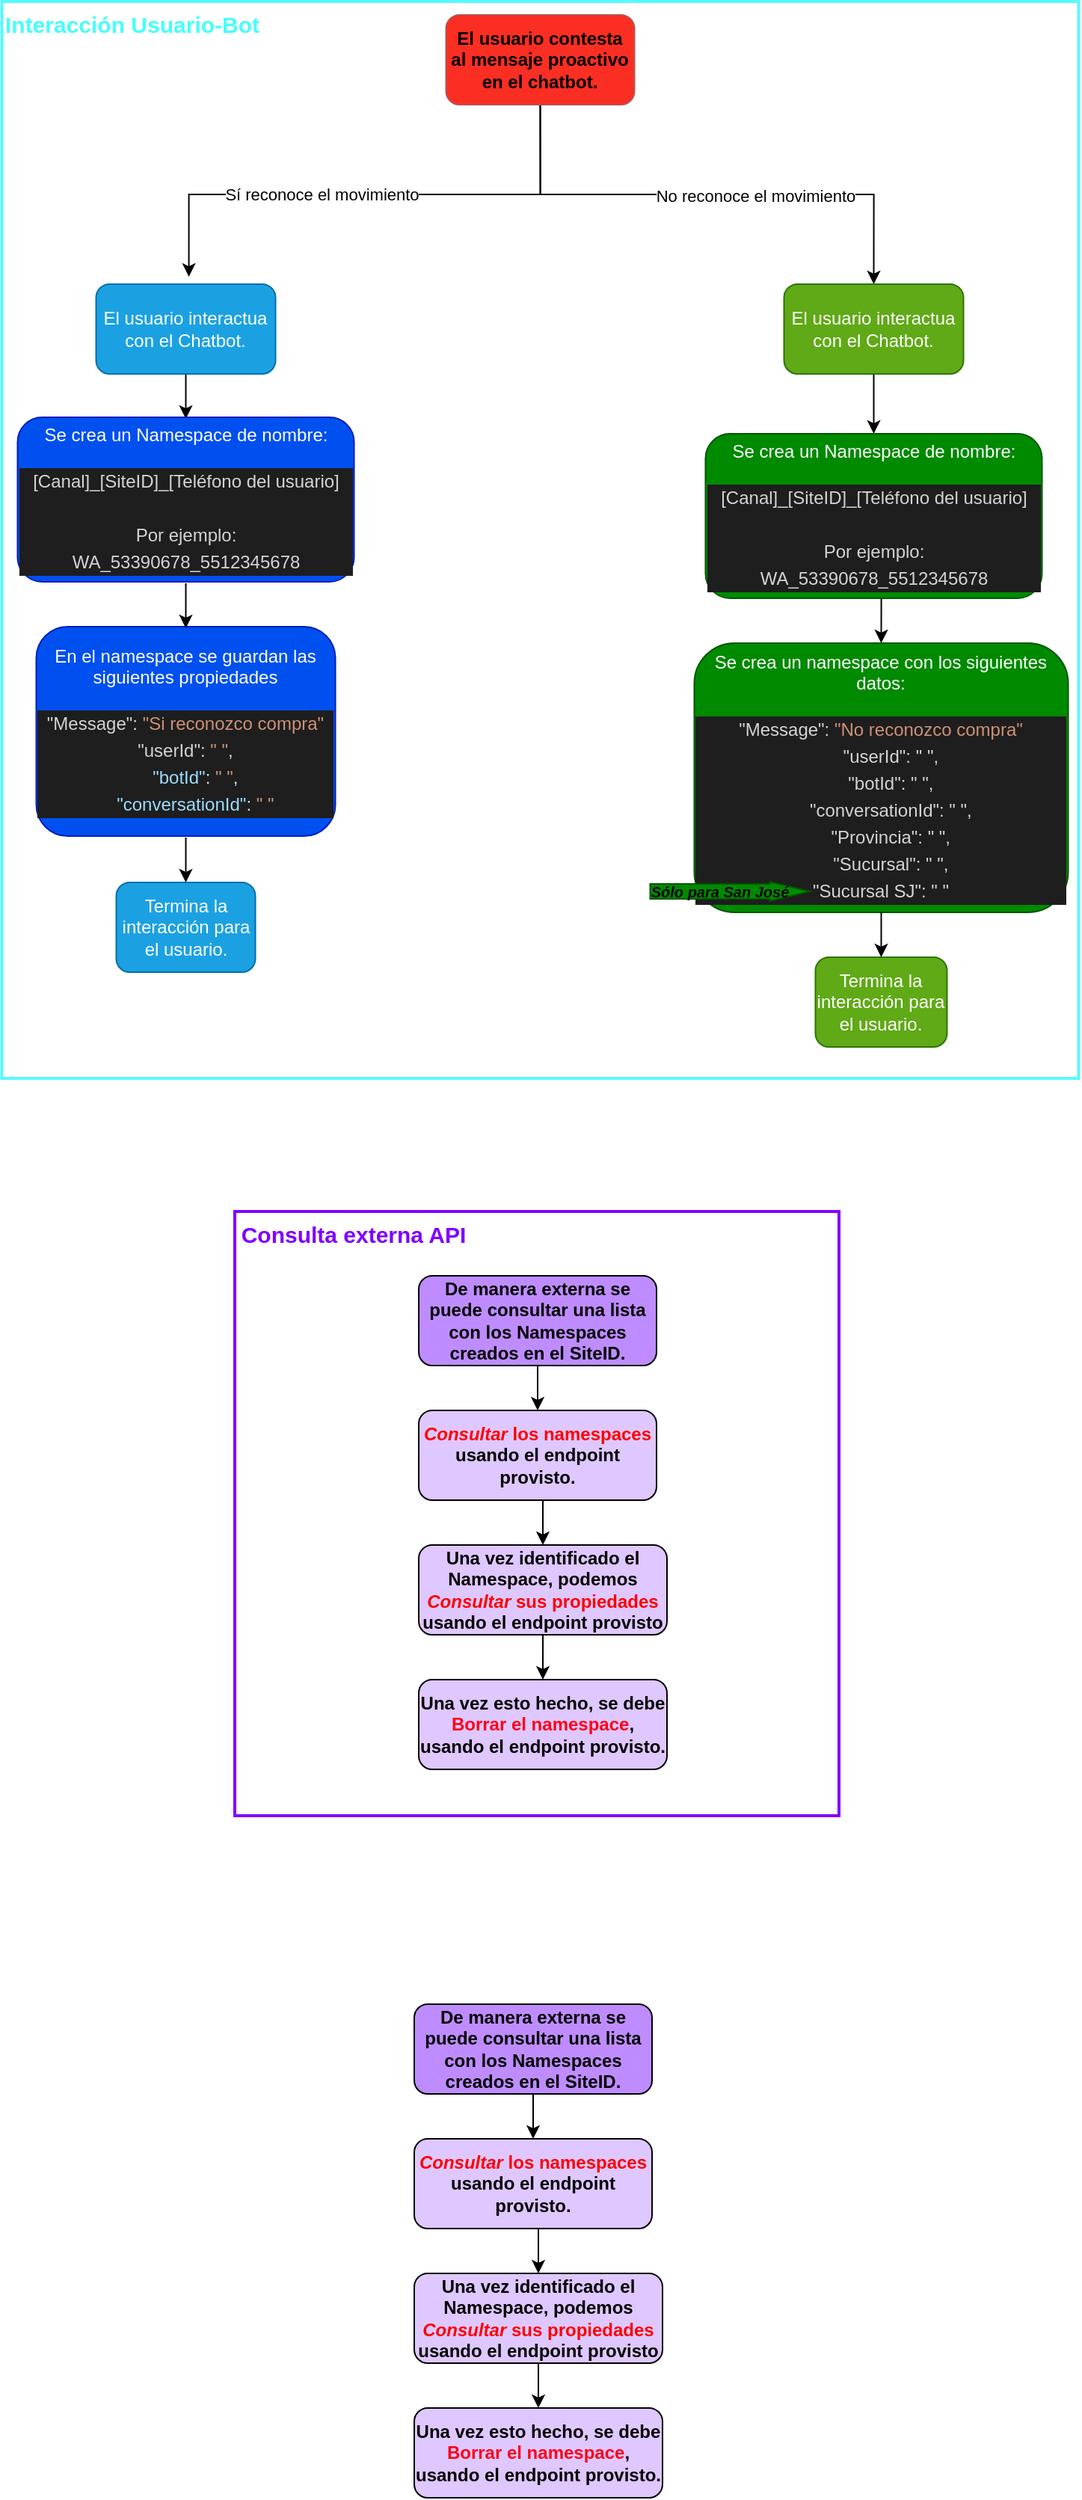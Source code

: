 <mxfile version="21.6.8" type="github">
  <diagram name="Página-1" id="eMHlVDCelIliE96y5iJp">
    <mxGraphModel dx="2074" dy="750" grid="1" gridSize="10" guides="1" tooltips="1" connect="1" arrows="1" fold="1" page="1" pageScale="1" pageWidth="827" pageHeight="2000" math="0" shadow="0">
      <root>
        <mxCell id="0" />
        <mxCell id="1" parent="0" />
        <mxCell id="tfo9UOyOJ3hsdxHMLcPj-2" style="edgeStyle=orthogonalEdgeStyle;rounded=0;orthogonalLoop=1;jettySize=auto;html=1;exitX=0.5;exitY=1;exitDx=0;exitDy=0;entryX=0.517;entryY=-0.083;entryDx=0;entryDy=0;entryPerimeter=0;" edge="1" parent="1" source="tfo9UOyOJ3hsdxHMLcPj-1" target="tfo9UOyOJ3hsdxHMLcPj-12">
          <mxGeometry relative="1" as="geometry">
            <mxPoint x="178.25" y="239" as="targetPoint" />
          </mxGeometry>
        </mxCell>
        <mxCell id="tfo9UOyOJ3hsdxHMLcPj-6" value="Sí reconoce el movimiento" style="edgeLabel;html=1;align=center;verticalAlign=middle;resizable=0;points=[];" vertex="1" connectable="0" parent="tfo9UOyOJ3hsdxHMLcPj-2">
          <mxGeometry x="0.16" y="-2" relative="1" as="geometry">
            <mxPoint x="-4" y="2" as="offset" />
          </mxGeometry>
        </mxCell>
        <mxCell id="tfo9UOyOJ3hsdxHMLcPj-4" style="edgeStyle=orthogonalEdgeStyle;rounded=0;orthogonalLoop=1;jettySize=auto;html=1;exitX=0.5;exitY=1;exitDx=0;exitDy=0;entryX=0.5;entryY=0;entryDx=0;entryDy=0;" edge="1" parent="1" source="tfo9UOyOJ3hsdxHMLcPj-1" target="tfo9UOyOJ3hsdxHMLcPj-14">
          <mxGeometry relative="1" as="geometry">
            <mxPoint x="673.25" y="220" as="targetPoint" />
          </mxGeometry>
        </mxCell>
        <mxCell id="tfo9UOyOJ3hsdxHMLcPj-7" value="No reconoce el movimiento" style="edgeLabel;html=1;align=center;verticalAlign=middle;resizable=0;points=[];" vertex="1" connectable="0" parent="tfo9UOyOJ3hsdxHMLcPj-4">
          <mxGeometry x="0.185" y="-1" relative="1" as="geometry">
            <mxPoint as="offset" />
          </mxGeometry>
        </mxCell>
        <mxCell id="tfo9UOyOJ3hsdxHMLcPj-1" value="&lt;b&gt;El usuario contesta al mensaje proactivo en el chatbot.&lt;/b&gt;" style="rounded=1;whiteSpace=wrap;html=1;fillColor=#fb2e23;strokeColor=#b85450;" vertex="1" parent="1">
          <mxGeometry x="352.25" y="50" width="126" height="60" as="geometry" />
        </mxCell>
        <mxCell id="tfo9UOyOJ3hsdxHMLcPj-23" style="edgeStyle=orthogonalEdgeStyle;rounded=0;orthogonalLoop=1;jettySize=auto;html=1;exitX=0.5;exitY=1;exitDx=0;exitDy=0;entryX=0.5;entryY=0;entryDx=0;entryDy=0;" edge="1" parent="1" target="tfo9UOyOJ3hsdxHMLcPj-22">
          <mxGeometry relative="1" as="geometry">
            <mxPoint x="178.25" y="600" as="sourcePoint" />
          </mxGeometry>
        </mxCell>
        <mxCell id="tfo9UOyOJ3hsdxHMLcPj-3" value="En el namespace se guardan las siguientes propiedades&lt;br&gt;&lt;br&gt;&lt;div style=&quot;color: rgb(212, 212, 212); background-color: rgb(30, 30, 30); line-height: 18px;&quot;&gt;&quot;Message&quot;&lt;span style=&quot;color: #dcdcdc;&quot;&gt;:&lt;/span&gt;&amp;nbsp;&lt;span style=&quot;color: #ce9178;&quot;&gt;&quot;Si&amp;nbsp;reconozco&amp;nbsp;compra&quot;&lt;/span&gt;&lt;/div&gt;&lt;div style=&quot;background-color: rgb(30, 30, 30); line-height: 18px;&quot;&gt;&lt;div style=&quot;line-height: 18px;&quot;&gt;&lt;div style=&quot;color: rgb(212, 212, 212);&quot;&gt;&quot;userId&quot;&lt;span style=&quot;color: #dcdcdc;&quot;&gt;:&lt;/span&gt;&amp;nbsp;&lt;span style=&quot;color: #ce9178;&quot;&gt;&quot; &quot;&lt;/span&gt;&lt;span style=&quot;color: #dcdcdc;&quot;&gt;,&lt;/span&gt;&lt;/div&gt;&lt;div style=&quot;color: rgb(212, 212, 212);&quot;&gt;&amp;nbsp;&amp;nbsp;&amp;nbsp;&amp;nbsp;&lt;span style=&quot;color: #9cdcfe;&quot;&gt;&quot;botId&quot;&lt;/span&gt;&lt;span style=&quot;color: #dcdcdc;&quot;&gt;:&lt;/span&gt;&amp;nbsp;&lt;span style=&quot;color: #ce9178;&quot;&gt;&quot; &quot;&lt;/span&gt;&lt;span style=&quot;color: #dcdcdc;&quot;&gt;,&lt;/span&gt;&lt;/div&gt;&lt;div style=&quot;&quot;&gt;&lt;font color=&quot;#d4d4d4&quot;&gt;&amp;nbsp;&amp;nbsp;&amp;nbsp;&amp;nbsp;&lt;/font&gt;&lt;span style=&quot;color: rgb(156, 220, 254);&quot;&gt;&quot;conversationId&quot;&lt;/span&gt;&lt;span style=&quot;color: rgb(220, 220, 220);&quot;&gt;:&lt;/span&gt;&lt;font color=&quot;#d4d4d4&quot;&gt;&amp;nbsp;&lt;/font&gt;&lt;font color=&quot;#ce9178&quot;&gt;&quot; &quot;&lt;/font&gt;&lt;/div&gt;&lt;/div&gt;&lt;/div&gt;" style="rounded=1;whiteSpace=wrap;html=1;fillColor=#0050ef;fontColor=#ffffff;strokeColor=#001DBC;" vertex="1" parent="1">
          <mxGeometry x="78.25" y="459" width="200" height="140" as="geometry" />
        </mxCell>
        <mxCell id="tfo9UOyOJ3hsdxHMLcPj-13" style="edgeStyle=orthogonalEdgeStyle;rounded=0;orthogonalLoop=1;jettySize=auto;html=1;exitX=0.5;exitY=1;exitDx=0;exitDy=0;entryX=0.5;entryY=0;entryDx=0;entryDy=0;" edge="1" parent="1" source="tfo9UOyOJ3hsdxHMLcPj-12">
          <mxGeometry relative="1" as="geometry">
            <mxPoint x="178.25" y="320" as="targetPoint" />
          </mxGeometry>
        </mxCell>
        <mxCell id="tfo9UOyOJ3hsdxHMLcPj-12" value="&lt;font style=&quot;font-size: 12px;&quot;&gt;El usuario interactua con el Chatbot.&lt;/font&gt;" style="rounded=1;whiteSpace=wrap;html=1;fillColor=#1ba1e2;fontColor=#ffffff;strokeColor=#006EAF;" vertex="1" parent="1">
          <mxGeometry x="118.25" y="230" width="120" height="60" as="geometry" />
        </mxCell>
        <mxCell id="tfo9UOyOJ3hsdxHMLcPj-20" style="edgeStyle=orthogonalEdgeStyle;rounded=0;orthogonalLoop=1;jettySize=auto;html=1;exitX=0.5;exitY=1;exitDx=0;exitDy=0;entryX=0.5;entryY=0;entryDx=0;entryDy=0;" edge="1" parent="1" source="tfo9UOyOJ3hsdxHMLcPj-14" target="tfo9UOyOJ3hsdxHMLcPj-19">
          <mxGeometry relative="1" as="geometry" />
        </mxCell>
        <mxCell id="tfo9UOyOJ3hsdxHMLcPj-14" value="&lt;font style=&quot;font-size: 12px;&quot;&gt;El usuario interactua con el Chatbot.&lt;/font&gt;" style="rounded=1;whiteSpace=wrap;html=1;fillColor=#60a917;fontColor=#ffffff;strokeColor=#2D7600;" vertex="1" parent="1">
          <mxGeometry x="578.25" y="230" width="120" height="60" as="geometry" />
        </mxCell>
        <mxCell id="tfo9UOyOJ3hsdxHMLcPj-17" style="edgeStyle=orthogonalEdgeStyle;rounded=0;orthogonalLoop=1;jettySize=auto;html=1;exitX=0.5;exitY=1;exitDx=0;exitDy=0;" edge="1" parent="1">
          <mxGeometry relative="1" as="geometry">
            <mxPoint x="178.25" y="430" as="sourcePoint" />
            <mxPoint x="178.25" y="460" as="targetPoint" />
          </mxGeometry>
        </mxCell>
        <mxCell id="tfo9UOyOJ3hsdxHMLcPj-16" value="Se crea un Namespace de nombre:&lt;br&gt;&lt;br&gt;&lt;div style=&quot;color: rgb(212, 212, 212); background-color: rgb(30, 30, 30); line-height: 18px;&quot;&gt;[Canal]_[SiteID]_[Teléfono del usuario]&lt;/div&gt;&lt;div style=&quot;color: rgb(212, 212, 212); background-color: rgb(30, 30, 30); line-height: 18px;&quot;&gt;&lt;br&gt;&lt;/div&gt;&lt;div style=&quot;color: rgb(212, 212, 212); background-color: rgb(30, 30, 30); line-height: 18px;&quot;&gt;Por ejemplo: WA_53390678_5512345678&lt;/div&gt;" style="rounded=1;whiteSpace=wrap;html=1;fillColor=#0050ef;fontColor=#ffffff;strokeColor=#001DBC;" vertex="1" parent="1">
          <mxGeometry x="65.75" y="319" width="225" height="110" as="geometry" />
        </mxCell>
        <mxCell id="tfo9UOyOJ3hsdxHMLcPj-18" value="" style="group" vertex="1" connectable="0" parent="1">
          <mxGeometry x="490" y="430" width="280" height="434" as="geometry" />
        </mxCell>
        <mxCell id="tfo9UOyOJ3hsdxHMLcPj-8" value="Se crea un namespace con los siguientes datos:&lt;br style=&quot;border-color: var(--border-color);&quot;&gt;&lt;br style=&quot;border-color: var(--border-color);&quot;&gt;&lt;div style=&quot;border-color: var(--border-color); color: rgb(212, 212, 212); background-color: rgb(30, 30, 30); line-height: 18px;&quot;&gt;&quot;Message&quot;:&amp;nbsp;&lt;span style=&quot;border-color: var(--border-color); color: rgb(206, 145, 120);&quot;&gt;&quot;No reconozco&amp;nbsp;compra&quot;&lt;/span&gt;&lt;/div&gt;&lt;div style=&quot;border-color: var(--border-color); background-color: rgb(30, 30, 30); line-height: 18px;&quot;&gt;&lt;div style=&quot;border-color: var(--border-color); line-height: 18px;&quot;&gt;&lt;div style=&quot;border-color: var(--border-color);&quot;&gt;&lt;div style=&quot;color: rgb(212, 212, 212); border-color: var(--border-color);&quot;&gt;&amp;nbsp; &amp;nbsp; &quot;userId&quot;: &quot; &quot;,&lt;/div&gt;&lt;div style=&quot;color: rgb(212, 212, 212); border-color: var(--border-color);&quot;&gt;&amp;nbsp; &amp;nbsp; &quot;botId&quot;: &quot; &quot;,&lt;/div&gt;&lt;div style=&quot;color: rgb(212, 212, 212); border-color: var(--border-color);&quot;&gt;&amp;nbsp; &amp;nbsp; &quot;conversationId&quot;: &quot; &quot;,&lt;/div&gt;&lt;div style=&quot;color: rgb(212, 212, 212); border-color: var(--border-color);&quot;&gt;&amp;nbsp; &amp;nbsp; &quot;Provincia&quot;: &quot; &quot;,&lt;/div&gt;&lt;div style=&quot;color: rgb(212, 212, 212); border-color: var(--border-color);&quot;&gt;&amp;nbsp; &amp;nbsp; &quot;Sucursal&quot;: &quot; &quot;,&lt;/div&gt;&lt;div style=&quot;border-color: var(--border-color);&quot;&gt;&lt;font color=&quot;#d4d4d4&quot;&gt;&quot;Sucursal SJ&quot;: &quot; &quot;&lt;/font&gt;&lt;br&gt;&lt;/div&gt;&lt;/div&gt;&lt;/div&gt;&lt;/div&gt;" style="rounded=1;whiteSpace=wrap;html=1;fillColor=#008a00;fontColor=#ffffff;strokeColor=#005700;" vertex="1" parent="tfo9UOyOJ3hsdxHMLcPj-18">
          <mxGeometry x="28.25" y="40" width="250" height="180" as="geometry" />
        </mxCell>
        <mxCell id="tfo9UOyOJ3hsdxHMLcPj-9" value="" style="shape=flexArrow;endArrow=classic;html=1;rounded=0;endWidth=1.667;endSize=8.667;fillColor=#008a00;strokeColor=#005700;" edge="1" parent="tfo9UOyOJ3hsdxHMLcPj-18">
          <mxGeometry width="50" height="50" relative="1" as="geometry">
            <mxPoint x="-1.75" y="206" as="sourcePoint" />
            <mxPoint x="106.25" y="206" as="targetPoint" />
          </mxGeometry>
        </mxCell>
        <mxCell id="tfo9UOyOJ3hsdxHMLcPj-11" value="&lt;span style=&quot;font-size: 10px;&quot;&gt;&lt;b&gt;&lt;i&gt;Sólo para San José&lt;/i&gt;&lt;/b&gt;&lt;/span&gt;" style="edgeLabel;html=1;align=center;verticalAlign=middle;resizable=0;points=[];fontSize=10;labelBorderColor=none;labelBackgroundColor=none;" vertex="1" connectable="0" parent="tfo9UOyOJ3hsdxHMLcPj-9">
          <mxGeometry x="-0.1" relative="1" as="geometry">
            <mxPoint x="-2" as="offset" />
          </mxGeometry>
        </mxCell>
        <mxCell id="tfo9UOyOJ3hsdxHMLcPj-21" style="edgeStyle=orthogonalEdgeStyle;rounded=0;orthogonalLoop=1;jettySize=auto;html=1;exitX=0.5;exitY=1;exitDx=0;exitDy=0;entryX=0.5;entryY=0;entryDx=0;entryDy=0;" edge="1" parent="1" source="tfo9UOyOJ3hsdxHMLcPj-19" target="tfo9UOyOJ3hsdxHMLcPj-8">
          <mxGeometry relative="1" as="geometry" />
        </mxCell>
        <mxCell id="tfo9UOyOJ3hsdxHMLcPj-19" value="Se crea un Namespace de nombre:&lt;br&gt;&lt;br&gt;&lt;div style=&quot;color: rgb(212, 212, 212); background-color: rgb(30, 30, 30); line-height: 18px;&quot;&gt;[Canal]_[SiteID]_[Teléfono del usuario]&lt;/div&gt;&lt;div style=&quot;color: rgb(212, 212, 212); background-color: rgb(30, 30, 30); line-height: 18px;&quot;&gt;&lt;br&gt;&lt;/div&gt;&lt;div style=&quot;color: rgb(212, 212, 212); background-color: rgb(30, 30, 30); line-height: 18px;&quot;&gt;Por ejemplo: WA_53390678_5512345678&lt;/div&gt;" style="rounded=1;whiteSpace=wrap;html=1;fillColor=#008a00;fontColor=#ffffff;strokeColor=#005700;" vertex="1" parent="1">
          <mxGeometry x="525.75" y="330" width="225" height="110" as="geometry" />
        </mxCell>
        <mxCell id="tfo9UOyOJ3hsdxHMLcPj-22" value="Termina la interacción para el usuario." style="rounded=1;whiteSpace=wrap;html=1;fillColor=#1ba1e2;fontColor=#ffffff;strokeColor=#006EAF;" vertex="1" parent="1">
          <mxGeometry x="131.75" y="630" width="93" height="60" as="geometry" />
        </mxCell>
        <mxCell id="tfo9UOyOJ3hsdxHMLcPj-24" value="Termina la interacción para el usuario." style="rounded=1;whiteSpace=wrap;html=1;fillColor=#60a917;fontColor=#ffffff;strokeColor=#2D7600;" vertex="1" parent="1">
          <mxGeometry x="599.25" y="680" width="88" height="60" as="geometry" />
        </mxCell>
        <mxCell id="tfo9UOyOJ3hsdxHMLcPj-25" style="edgeStyle=orthogonalEdgeStyle;rounded=0;orthogonalLoop=1;jettySize=auto;html=1;exitX=0.5;exitY=1;exitDx=0;exitDy=0;entryX=0.5;entryY=0;entryDx=0;entryDy=0;" edge="1" parent="1" source="tfo9UOyOJ3hsdxHMLcPj-8" target="tfo9UOyOJ3hsdxHMLcPj-24">
          <mxGeometry relative="1" as="geometry" />
        </mxCell>
        <mxCell id="tfo9UOyOJ3hsdxHMLcPj-27" style="edgeStyle=orthogonalEdgeStyle;rounded=0;orthogonalLoop=1;jettySize=auto;html=1;exitX=0.5;exitY=1;exitDx=0;exitDy=0;entryX=0.5;entryY=0;entryDx=0;entryDy=0;" edge="1" parent="1" source="tfo9UOyOJ3hsdxHMLcPj-26" target="tfo9UOyOJ3hsdxHMLcPj-28">
          <mxGeometry relative="1" as="geometry">
            <mxPoint x="413.667" y="1013" as="targetPoint" />
          </mxGeometry>
        </mxCell>
        <mxCell id="tfo9UOyOJ3hsdxHMLcPj-26" value="&lt;b&gt;De manera externa se puede consultar una lista con los Namespaces creados en el SiteID.&lt;/b&gt;" style="rounded=1;whiteSpace=wrap;html=1;fillColor=#BE8CFF;" vertex="1" parent="1">
          <mxGeometry x="334" y="893" width="159" height="60" as="geometry" />
        </mxCell>
        <mxCell id="tfo9UOyOJ3hsdxHMLcPj-30" style="edgeStyle=orthogonalEdgeStyle;rounded=0;orthogonalLoop=1;jettySize=auto;html=1;exitX=0.5;exitY=1;exitDx=0;exitDy=0;entryX=0.5;entryY=0;entryDx=0;entryDy=0;" edge="1" parent="1" source="tfo9UOyOJ3hsdxHMLcPj-28" target="tfo9UOyOJ3hsdxHMLcPj-31">
          <mxGeometry relative="1" as="geometry">
            <mxPoint x="413.667" y="1103" as="targetPoint" />
          </mxGeometry>
        </mxCell>
        <mxCell id="tfo9UOyOJ3hsdxHMLcPj-28" value="&lt;b style=&quot;&quot;&gt;&lt;font color=&quot;#ff0000&quot;&gt;&lt;i style=&quot;&quot;&gt;Consultar&lt;/i&gt; los namespaces&lt;/font&gt;&lt;font color=&quot;#000000&quot;&gt; usando el endpoint provisto.&lt;/font&gt;&lt;/b&gt;" style="rounded=1;whiteSpace=wrap;html=1;fillColor=#dfc7ff;" vertex="1" parent="1">
          <mxGeometry x="334" y="983" width="159" height="60" as="geometry" />
        </mxCell>
        <mxCell id="tfo9UOyOJ3hsdxHMLcPj-34" style="edgeStyle=orthogonalEdgeStyle;rounded=0;orthogonalLoop=1;jettySize=auto;html=1;exitX=0.5;exitY=1;exitDx=0;exitDy=0;entryX=0.5;entryY=0;entryDx=0;entryDy=0;" edge="1" parent="1" source="tfo9UOyOJ3hsdxHMLcPj-31" target="tfo9UOyOJ3hsdxHMLcPj-33">
          <mxGeometry relative="1" as="geometry" />
        </mxCell>
        <mxCell id="tfo9UOyOJ3hsdxHMLcPj-31" value="&lt;b style=&quot;&quot;&gt;&lt;font color=&quot;#000000&quot;&gt;Una vez identificado el Namespace, podemos &lt;/font&gt;&lt;font color=&quot;#fc0000&quot;&gt;&lt;i style=&quot;&quot;&gt;Consultar &lt;/i&gt;sus propiedades&lt;/font&gt;&lt;font color=&quot;#000000&quot;&gt; usando el endpoint provisto&lt;/font&gt;&lt;/b&gt;" style="rounded=1;whiteSpace=wrap;html=1;fillColor=#dfc7ff;" vertex="1" parent="1">
          <mxGeometry x="334" y="1073" width="166" height="60" as="geometry" />
        </mxCell>
        <mxCell id="tfo9UOyOJ3hsdxHMLcPj-33" value="&lt;b style=&quot;&quot;&gt;&lt;font color=&quot;#000000&quot;&gt;Una vez esto hecho, se debe &lt;/font&gt;&lt;font color=&quot;#ff0019&quot;&gt;Borrar el namespace&lt;/font&gt;&lt;font color=&quot;#000000&quot;&gt;, usando el endpoint provisto.&lt;/font&gt;&lt;/b&gt;" style="rounded=1;whiteSpace=wrap;html=1;fillColor=#dfc7ff;" vertex="1" parent="1">
          <mxGeometry x="334" y="1163" width="166" height="60" as="geometry" />
        </mxCell>
        <mxCell id="tfo9UOyOJ3hsdxHMLcPj-37" value="" style="group" vertex="1" connectable="0" parent="1">
          <mxGeometry x="212" y="850" width="404" height="404" as="geometry" />
        </mxCell>
        <mxCell id="tfo9UOyOJ3hsdxHMLcPj-36" value="&lt;b&gt;&lt;font style=&quot;font-size: 15px;&quot; color=&quot;#7f00ff&quot;&gt;Consulta externa API&lt;/font&gt;&lt;/b&gt;" style="text;html=1;strokeColor=none;fillColor=none;align=center;verticalAlign=middle;whiteSpace=wrap;rounded=0;" vertex="1" parent="tfo9UOyOJ3hsdxHMLcPj-37">
          <mxGeometry width="157" height="30" as="geometry" />
        </mxCell>
        <mxCell id="tfo9UOyOJ3hsdxHMLcPj-35" value="" style="whiteSpace=wrap;html=1;aspect=fixed;fillColor=none;strokeColor=#8000ff;strokeWidth=2;" vertex="1" parent="1">
          <mxGeometry x="211" y="850" width="404" height="404" as="geometry" />
        </mxCell>
        <mxCell id="tfo9UOyOJ3hsdxHMLcPj-38" value="" style="whiteSpace=wrap;html=1;aspect=fixed;fillColor=none;strokeColor=#57F9FF;strokeWidth=2;" vertex="1" parent="1">
          <mxGeometry x="55.25" y="41" width="720" height="720" as="geometry" />
        </mxCell>
        <mxCell id="tfo9UOyOJ3hsdxHMLcPj-41" value="&lt;b&gt;&lt;font color=&quot;#45fff9&quot; style=&quot;font-size: 15px;&quot;&gt;Interacción Usuario-Bot&lt;/font&gt;&lt;/b&gt;" style="text;html=1;strokeColor=none;fillColor=none;align=center;verticalAlign=middle;whiteSpace=wrap;rounded=0;" vertex="1" parent="1">
          <mxGeometry x="55.25" y="41" width="174.75" height="30" as="geometry" />
        </mxCell>
        <mxCell id="tfo9UOyOJ3hsdxHMLcPj-49" style="edgeStyle=orthogonalEdgeStyle;rounded=0;orthogonalLoop=1;jettySize=auto;html=1;exitX=0.5;exitY=1;exitDx=0;exitDy=0;entryX=0.5;entryY=0;entryDx=0;entryDy=0;" edge="1" parent="1" source="tfo9UOyOJ3hsdxHMLcPj-50" target="tfo9UOyOJ3hsdxHMLcPj-52">
          <mxGeometry relative="1" as="geometry">
            <mxPoint x="410.667" y="1500" as="targetPoint" />
          </mxGeometry>
        </mxCell>
        <mxCell id="tfo9UOyOJ3hsdxHMLcPj-50" value="&lt;b&gt;De manera externa se puede consultar una lista con los Namespaces creados en el SiteID.&lt;/b&gt;" style="rounded=1;whiteSpace=wrap;html=1;fillColor=#BE8CFF;" vertex="1" parent="1">
          <mxGeometry x="331" y="1380" width="159" height="60" as="geometry" />
        </mxCell>
        <mxCell id="tfo9UOyOJ3hsdxHMLcPj-51" style="edgeStyle=orthogonalEdgeStyle;rounded=0;orthogonalLoop=1;jettySize=auto;html=1;exitX=0.5;exitY=1;exitDx=0;exitDy=0;entryX=0.5;entryY=0;entryDx=0;entryDy=0;" edge="1" parent="1" source="tfo9UOyOJ3hsdxHMLcPj-52" target="tfo9UOyOJ3hsdxHMLcPj-54">
          <mxGeometry relative="1" as="geometry">
            <mxPoint x="410.667" y="1590" as="targetPoint" />
          </mxGeometry>
        </mxCell>
        <mxCell id="tfo9UOyOJ3hsdxHMLcPj-52" value="&lt;b style=&quot;&quot;&gt;&lt;font color=&quot;#ff0000&quot;&gt;&lt;i style=&quot;&quot;&gt;Consultar&lt;/i&gt; los namespaces&lt;/font&gt;&lt;font color=&quot;#000000&quot;&gt; usando el endpoint provisto.&lt;/font&gt;&lt;/b&gt;" style="rounded=1;whiteSpace=wrap;html=1;fillColor=#dfc7ff;" vertex="1" parent="1">
          <mxGeometry x="331" y="1470" width="159" height="60" as="geometry" />
        </mxCell>
        <mxCell id="tfo9UOyOJ3hsdxHMLcPj-53" style="edgeStyle=orthogonalEdgeStyle;rounded=0;orthogonalLoop=1;jettySize=auto;html=1;exitX=0.5;exitY=1;exitDx=0;exitDy=0;entryX=0.5;entryY=0;entryDx=0;entryDy=0;" edge="1" parent="1" source="tfo9UOyOJ3hsdxHMLcPj-54" target="tfo9UOyOJ3hsdxHMLcPj-55">
          <mxGeometry relative="1" as="geometry" />
        </mxCell>
        <mxCell id="tfo9UOyOJ3hsdxHMLcPj-54" value="&lt;b style=&quot;&quot;&gt;&lt;font color=&quot;#000000&quot;&gt;Una vez identificado el Namespace, podemos &lt;/font&gt;&lt;font color=&quot;#fc0000&quot;&gt;&lt;i style=&quot;&quot;&gt;Consultar &lt;/i&gt;sus propiedades&lt;/font&gt;&lt;font color=&quot;#000000&quot;&gt; usando el endpoint provisto&lt;/font&gt;&lt;/b&gt;" style="rounded=1;whiteSpace=wrap;html=1;fillColor=#dfc7ff;" vertex="1" parent="1">
          <mxGeometry x="331" y="1560" width="166" height="60" as="geometry" />
        </mxCell>
        <mxCell id="tfo9UOyOJ3hsdxHMLcPj-55" value="&lt;b style=&quot;&quot;&gt;&lt;font color=&quot;#000000&quot;&gt;Una vez esto hecho, se debe &lt;/font&gt;&lt;font color=&quot;#ff0019&quot;&gt;Borrar el namespace&lt;/font&gt;&lt;font color=&quot;#000000&quot;&gt;, usando el endpoint provisto.&lt;/font&gt;&lt;/b&gt;" style="rounded=1;whiteSpace=wrap;html=1;fillColor=#dfc7ff;" vertex="1" parent="1">
          <mxGeometry x="331" y="1650" width="166" height="60" as="geometry" />
        </mxCell>
      </root>
    </mxGraphModel>
  </diagram>
</mxfile>
